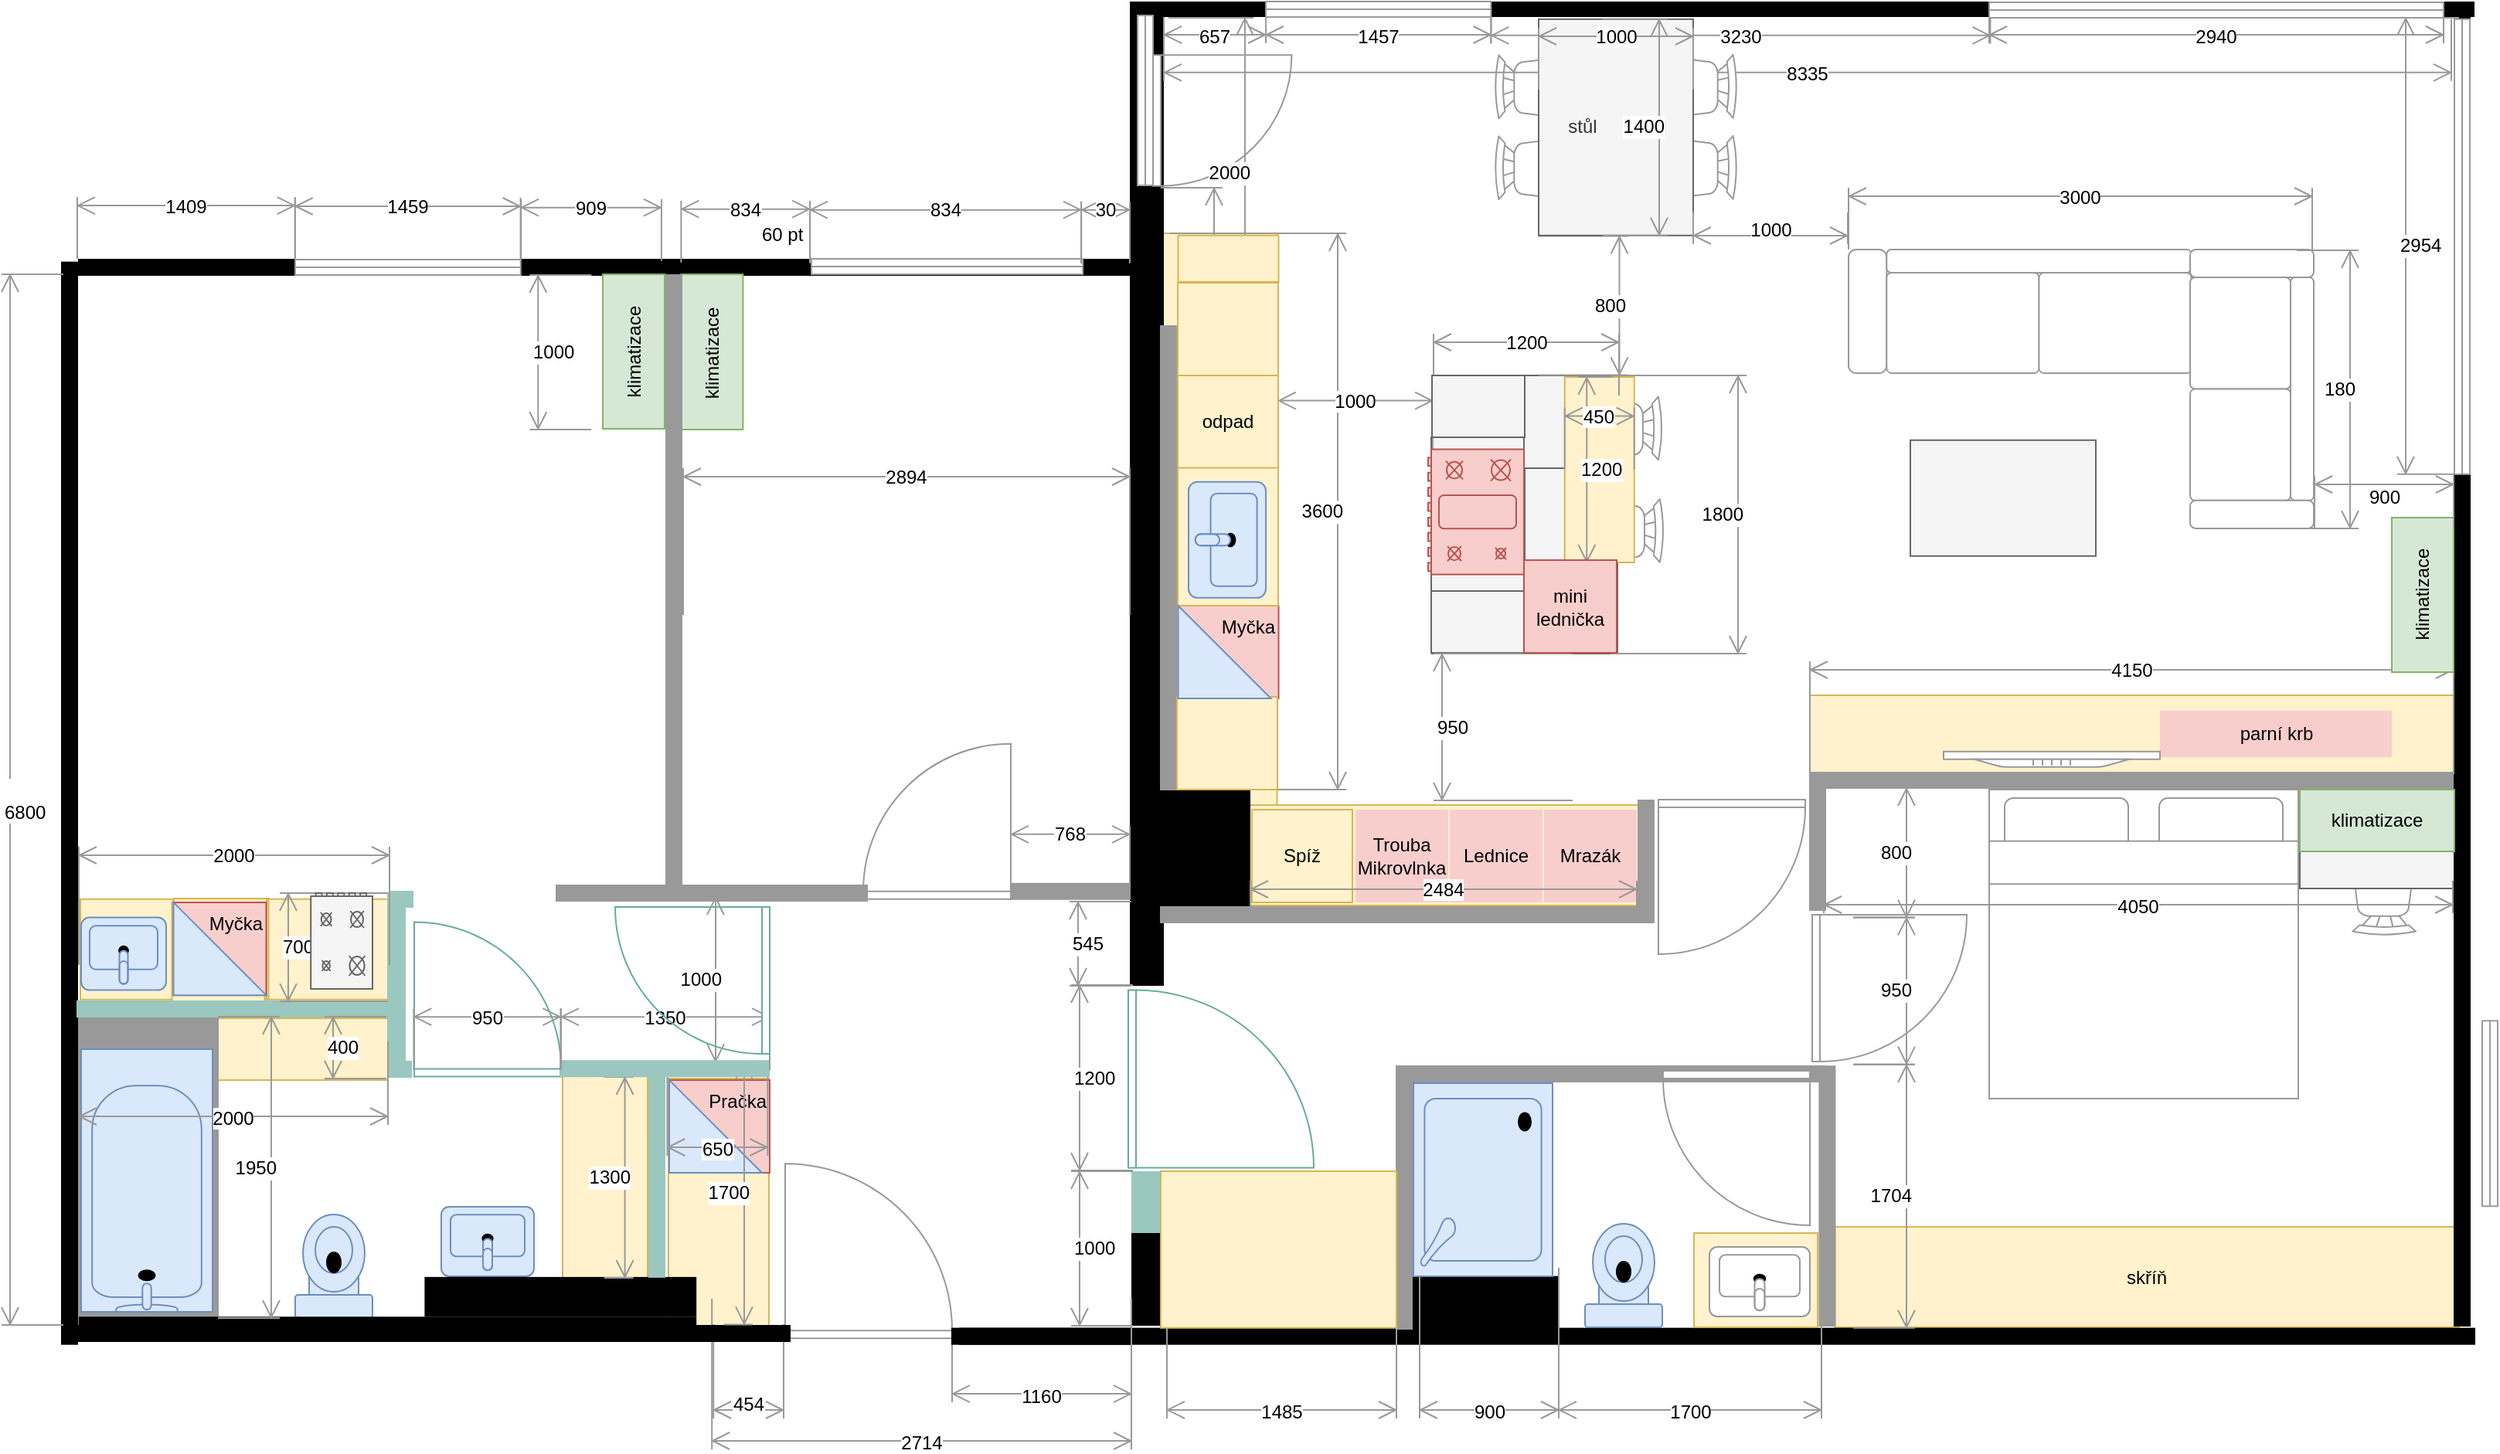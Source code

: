 <mxfile version="20.3.0" type="device" pages="2"><diagram name="final" id="XXkyyG7cjRjCyN1U1evf"><mxGraphModel dx="1408" dy="843" grid="1" gridSize="10" guides="1" tooltips="1" connect="1" arrows="1" fold="1" page="1" pageScale="1" pageWidth="1600" pageHeight="900" math="0" shadow="0"><root><mxCell id="Y1d_Y8mFnG5rgUhIbYN4-0"/><mxCell id="Y1d_Y8mFnG5rgUhIbYN4-1" style="" parent="Y1d_Y8mFnG5rgUhIbYN4-0"/><mxCell id="dlaSFEgbOHSp_Yv1qm88-4" value="" style="rounded=0;whiteSpace=wrap;html=1;strokeColor=#d6b656;fillColor=#fff2cc;" parent="Y1d_Y8mFnG5rgUhIbYN4-1" vertex="1"><mxGeometry x="141.0" y="1323.88" width="200" height="65" as="geometry"/></mxCell><mxCell id="GzdEVBB69W_I0W28CCbH-29" value="" style="rounded=0;whiteSpace=wrap;html=1;strokeColor=#d6b656;fillColor=#fff2cc;" parent="Y1d_Y8mFnG5rgUhIbYN4-1" vertex="1"><mxGeometry x="202.75" y="1323.57" width="60" height="65" as="geometry"/></mxCell><mxCell id="GzdEVBB69W_I0W28CCbH-33" value="" style="edgeStyle=orthogonalEdgeStyle;rounded=0;orthogonalLoop=1;jettySize=auto;html=1;" parent="Y1d_Y8mFnG5rgUhIbYN4-1" source="GzdEVBB69W_I0W28CCbH-30" target="GzdEVBB69W_I0W28CCbH-6" edge="1"><mxGeometry relative="1" as="geometry"/></mxCell><mxCell id="GzdEVBB69W_I0W28CCbH-30" value="" style="rounded=0;whiteSpace=wrap;html=1;strokeColor=#d6b656;fillColor=#fff2cc;" parent="Y1d_Y8mFnG5rgUhIbYN4-1" vertex="1"><mxGeometry x="201.5" y="1323.57" width="60" height="65" as="geometry"/></mxCell><mxCell id="GzdEVBB69W_I0W28CCbH-31" value="" style="rounded=0;whiteSpace=wrap;html=1;strokeColor=#d6b656;fillColor=#fff2cc;" parent="Y1d_Y8mFnG5rgUhIbYN4-1" vertex="1"><mxGeometry x="200.25" y="1326" width="60" height="65" as="geometry"/></mxCell><mxCell id="GzdEVBB69W_I0W28CCbH-25" value="" style="verticalLabelPosition=bottom;html=1;verticalAlign=top;align=center;shape=mxgraph.floorplan.chair;strokeColor=#999999;fillColor=#FFFFFF;direction=west;" parent="Y1d_Y8mFnG5rgUhIbYN4-1" vertex="1"><mxGeometry x="1611" y="1295.5" width="41" height="52" as="geometry"/></mxCell><mxCell id="GzdEVBB69W_I0W28CCbH-24" value="" style="rounded=0;whiteSpace=wrap;html=1;strokeColor=#666666;fillColor=#f5f5f5;fontColor=#333333;direction=south;" parent="Y1d_Y8mFnG5rgUhIbYN4-1" vertex="1"><mxGeometry x="1577" y="1252" width="100" height="65" as="geometry"/></mxCell><mxCell id="GzdEVBB69W_I0W28CCbH-23" value="" style="rounded=0;whiteSpace=wrap;html=1;strokeColor=none;fillColor=#9AC7BF;" parent="Y1d_Y8mFnG5rgUhIbYN4-1" vertex="1"><mxGeometry x="821" y="1500" width="19" height="55" as="geometry"/></mxCell><mxCell id="GzdEVBB69W_I0W28CCbH-20" value="" style="rounded=0;whiteSpace=wrap;html=1;strokeColor=#d6b656;fillColor=#fff2cc;" parent="Y1d_Y8mFnG5rgUhIbYN4-1" vertex="1"><mxGeometry x="230" y="1401.01" width="110" height="40" as="geometry"/></mxCell><mxCell id="Y1d_Y8mFnG5rgUhIbYN4-9" value="" style="rounded=0;whiteSpace=wrap;html=1;strokeColor=#d6b656;fillColor=#fff2cc;" parent="Y1d_Y8mFnG5rgUhIbYN4-1" vertex="1"><mxGeometry x="1260" y="1192" width="416.5" height="50" as="geometry"/></mxCell><mxCell id="kgIcj0SSi13MYvcokUcW-0" value="parní krb" style="rounded=0;whiteSpace=wrap;html=1;strokeColor=none;fillColor=#f8cecc;" parent="Y1d_Y8mFnG5rgUhIbYN4-1" vertex="1"><mxGeometry x="1486.5" y="1202" width="150" height="30" as="geometry"/></mxCell><mxCell id="Y1d_Y8mFnG5rgUhIbYN4-94" value="" style="rounded=0;whiteSpace=wrap;html=1;strokeColor=#666666;fillColor=#f5f5f5;fontColor=#333333;" parent="Y1d_Y8mFnG5rgUhIbYN4-1" vertex="1"><mxGeometry x="1015.5" y="985" width="120" height="180" as="geometry"/></mxCell><mxCell id="7KxGRzgdTxqcZrLjXmd6-15" value="" style="rounded=0;whiteSpace=wrap;html=1;strokeColor=#666666;fillColor=#f5f5f5;fontColor=#333333;" parent="Y1d_Y8mFnG5rgUhIbYN4-1" vertex="1"><mxGeometry x="1075.5" y="1045" width="60" height="60" as="geometry"/></mxCell><mxCell id="7KxGRzgdTxqcZrLjXmd6-16" value="" style="rounded=0;whiteSpace=wrap;html=1;strokeColor=#666666;fillColor=#f5f5f5;fontColor=#333333;" parent="Y1d_Y8mFnG5rgUhIbYN4-1" vertex="1"><mxGeometry x="1075.5" y="1105" width="60" height="60" as="geometry"/></mxCell><mxCell id="7KxGRzgdTxqcZrLjXmd6-9" value="" style="rounded=0;whiteSpace=wrap;html=1;strokeColor=#666666;fillColor=#f5f5f5;fontColor=#333333;" parent="Y1d_Y8mFnG5rgUhIbYN4-1" vertex="1"><mxGeometry x="1015" y="1025" width="60" height="100" as="geometry"/></mxCell><mxCell id="Y1d_Y8mFnG5rgUhIbYN4-13" value="" style="rounded=0;whiteSpace=wrap;html=1;strokeColor=#d6b656;fillColor=#fff2cc;" parent="Y1d_Y8mFnG5rgUhIbYN4-1" vertex="1"><mxGeometry x="840" y="893" width="75.25" height="440" as="geometry"/></mxCell><mxCell id="1fnJVqg-X14begiSK9a3-0" value="" style="rounded=0;whiteSpace=wrap;html=1;strokeColor=#999999;fillColor=#999999;" parent="Y1d_Y8mFnG5rgUhIbYN4-1" vertex="1"><mxGeometry x="140" y="1400" width="90" height="200" as="geometry"/></mxCell><mxCell id="Y1d_Y8mFnG5rgUhIbYN4-2" value="" style="rounded=0;whiteSpace=wrap;html=1;strokeColor=#d6b656;fillColor=#fff2cc;" parent="Y1d_Y8mFnG5rgUhIbYN4-1" vertex="1"><mxGeometry x="890" y="1263" width="259" height="65" as="geometry"/></mxCell><mxCell id="Y1d_Y8mFnG5rgUhIbYN4-3" value="" style="rounded=0;whiteSpace=wrap;html=1;strokeColor=#d6b656;fillColor=#fff2cc;" parent="Y1d_Y8mFnG5rgUhIbYN4-1" vertex="1"><mxGeometry x="521.5" y="1440" width="65" height="165" as="geometry"/></mxCell><mxCell id="Y1d_Y8mFnG5rgUhIbYN4-5" value="" style="rounded=0;whiteSpace=wrap;html=1;strokeColor=#d6b656;fillColor=#fff2cc;" parent="Y1d_Y8mFnG5rgUhIbYN4-1" vertex="1"><mxGeometry x="453" y="1438.51" width="55" height="133.98" as="geometry"/></mxCell><mxCell id="Y1d_Y8mFnG5rgUhIbYN4-6" value="" style="verticalLabelPosition=bottom;html=1;verticalAlign=top;align=center;shape=mxgraph.floorplan.chair;strokeColor=#999999;fillColor=#FFFFFF;direction=south;flipH=1;" parent="Y1d_Y8mFnG5rgUhIbYN4-1" vertex="1"><mxGeometry x="1056" y="830.15" width="52" height="41" as="geometry"/></mxCell><mxCell id="Y1d_Y8mFnG5rgUhIbYN4-7" value="" style="verticalLabelPosition=bottom;html=1;verticalAlign=top;align=center;shape=mxgraph.floorplan.chair;strokeColor=#999999;fillColor=#FFFFFF;direction=south;flipH=1;" parent="Y1d_Y8mFnG5rgUhIbYN4-1" vertex="1"><mxGeometry x="1056" y="777.65" width="52" height="41" as="geometry"/></mxCell><mxCell id="Y1d_Y8mFnG5rgUhIbYN4-8" value="" style="verticalLabelPosition=bottom;html=1;verticalAlign=top;align=center;shape=mxgraph.floorplan.couch;strokeColor=#999999;fillColor=#FFFFFF;direction=east;" parent="Y1d_Y8mFnG5rgUhIbYN4-1" vertex="1"><mxGeometry x="1285" y="903.5" width="246.5" height="80" as="geometry"/></mxCell><mxCell id="Y1d_Y8mFnG5rgUhIbYN4-10" value="" style="verticalLabelPosition=bottom;html=1;verticalAlign=top;align=center;shape=mxgraph.floorplan.chair;strokeColor=#999999;fillColor=#FFFFFF;direction=south;" parent="Y1d_Y8mFnG5rgUhIbYN4-1" vertex="1"><mxGeometry x="1113.63" y="1065" width="52" height="41" as="geometry"/></mxCell><mxCell id="Y1d_Y8mFnG5rgUhIbYN4-11" value="" style="verticalLabelPosition=bottom;html=1;verticalAlign=top;align=center;shape=mxgraph.floorplan.chair;strokeColor=#999999;fillColor=#FFFFFF;direction=south;" parent="Y1d_Y8mFnG5rgUhIbYN4-1" vertex="1"><mxGeometry x="1112.63" y="998.77" width="52" height="41" as="geometry"/></mxCell><mxCell id="Y1d_Y8mFnG5rgUhIbYN4-12" value="skříň" style="rounded=0;whiteSpace=wrap;html=1;strokeColor=#d6b656;fillColor=#fff2cc;" parent="Y1d_Y8mFnG5rgUhIbYN4-1" vertex="1"><mxGeometry x="1276.2" y="1536" width="403.8" height="65" as="geometry"/></mxCell><mxCell id="Y1d_Y8mFnG5rgUhIbYN4-14" value="" style="verticalLabelPosition=bottom;html=1;verticalAlign=top;align=center;shape=mxgraph.floorplan.wall;fillColor=strokeColor;strokeColor=#999999;" parent="Y1d_Y8mFnG5rgUhIbYN4-1" vertex="1"><mxGeometry x="1260" y="1242" width="420" height="10" as="geometry"/></mxCell><mxCell id="Y1d_Y8mFnG5rgUhIbYN4-15" value="" style="verticalLabelPosition=bottom;html=1;verticalAlign=top;align=center;shape=mxgraph.floorplan.wall;fillColor=#000000;" parent="Y1d_Y8mFnG5rgUhIbYN4-1" vertex="1"><mxGeometry x="140" y="910" width="380" height="10" as="geometry"/></mxCell><mxCell id="Y1d_Y8mFnG5rgUhIbYN4-16" value="" style="verticalLabelPosition=bottom;html=1;verticalAlign=top;align=center;shape=mxgraph.floorplan.wall;fillColor=#000000;direction=south;" parent="Y1d_Y8mFnG5rgUhIbYN4-1" vertex="1"><mxGeometry x="129" y="911.82" width="10" height="700" as="geometry"/></mxCell><mxCell id="Y1d_Y8mFnG5rgUhIbYN4-17" value="" style="verticalLabelPosition=bottom;html=1;verticalAlign=top;align=center;shape=mxgraph.floorplan.wall;fillColor=#000000;" parent="Y1d_Y8mFnG5rgUhIbYN4-1" vertex="1"><mxGeometry x="520" y="910" width="310" height="10" as="geometry"/></mxCell><mxCell id="Y1d_Y8mFnG5rgUhIbYN4-18" value="" style="verticalLabelPosition=bottom;html=1;verticalAlign=top;align=center;shape=mxgraph.floorplan.wall;fillColor=#000000;strokeColor=none;" parent="Y1d_Y8mFnG5rgUhIbYN4-1" vertex="1"><mxGeometry x="820" y="743" width="870" height="10" as="geometry"/></mxCell><mxCell id="Y1d_Y8mFnG5rgUhIbYN4-19" value="" style="verticalLabelPosition=bottom;html=1;verticalAlign=top;align=center;shape=mxgraph.floorplan.wall;fillColor=#000000;direction=south;" parent="Y1d_Y8mFnG5rgUhIbYN4-1" vertex="1"><mxGeometry x="1677" y="750" width="10" height="850" as="geometry"/></mxCell><mxCell id="Y1d_Y8mFnG5rgUhIbYN4-20" value="" style="verticalLabelPosition=bottom;html=1;verticalAlign=top;align=center;shape=mxgraph.floorplan.wall;fillColor=#000000;" parent="Y1d_Y8mFnG5rgUhIbYN4-1" vertex="1"><mxGeometry x="140" y="1600" width="460" height="10" as="geometry"/></mxCell><mxCell id="Y1d_Y8mFnG5rgUhIbYN4-21" value="" style="verticalLabelPosition=bottom;html=1;verticalAlign=top;align=center;shape=mxgraph.floorplan.wall;fillColor=#000000;" parent="Y1d_Y8mFnG5rgUhIbYN4-1" vertex="1"><mxGeometry x="710" y="1601.82" width="980" height="10" as="geometry"/></mxCell><mxCell id="Y1d_Y8mFnG5rgUhIbYN4-22" value="" style="rounded=0;whiteSpace=wrap;html=1;strokeColor=none;fillColor=#000000;" parent="Y1d_Y8mFnG5rgUhIbYN4-1" vertex="1"><mxGeometry x="820" y="750" width="22" height="580" as="geometry"/></mxCell><mxCell id="Y1d_Y8mFnG5rgUhIbYN4-23" value="" style="rounded=0;whiteSpace=wrap;html=1;strokeColor=none;fillColor=#000000;" parent="Y1d_Y8mFnG5rgUhIbYN4-1" vertex="1"><mxGeometry x="821" y="1540" width="22.5" height="60" as="geometry"/></mxCell><mxCell id="Y1d_Y8mFnG5rgUhIbYN4-24" value="" style="rounded=0;whiteSpace=wrap;html=1;strokeColor=none;fillColor=#000000;" parent="Y1d_Y8mFnG5rgUhIbYN4-1" vertex="1"><mxGeometry x="820" y="1319" width="22" height="61" as="geometry"/></mxCell><mxCell id="Y1d_Y8mFnG5rgUhIbYN4-25" value="" style="verticalLabelPosition=bottom;html=1;verticalAlign=top;align=center;shape=mxgraph.floorplan.window;strokeColor=#999999;fillColor=#FFFFFF;" parent="Y1d_Y8mFnG5rgUhIbYN4-1" vertex="1"><mxGeometry x="280" y="910" width="145.9" height="10" as="geometry"/></mxCell><mxCell id="Y1d_Y8mFnG5rgUhIbYN4-26" value="" style="verticalLabelPosition=bottom;html=1;verticalAlign=top;align=center;shape=mxgraph.floorplan.window;strokeColor=#999999;fillColor=#FFFFFF;" parent="Y1d_Y8mFnG5rgUhIbYN4-1" vertex="1"><mxGeometry x="614" y="909.53" width="175.6" height="10" as="geometry"/></mxCell><mxCell id="Y1d_Y8mFnG5rgUhIbYN4-27" value="" style="verticalLabelPosition=bottom;html=1;verticalAlign=top;align=center;shape=mxgraph.floorplan.window;strokeColor=#999999;fillColor=#FFFFFF;flipV=1;" parent="Y1d_Y8mFnG5rgUhIbYN4-1" vertex="1"><mxGeometry x="908" y="743" width="145.7" height="10" as="geometry"/></mxCell><mxCell id="Y1d_Y8mFnG5rgUhIbYN4-28" value="" style="verticalLabelPosition=bottom;html=1;verticalAlign=top;align=center;shape=mxgraph.floorplan.window;strokeColor=#999999;fillColor=#FFFFFF;" parent="Y1d_Y8mFnG5rgUhIbYN4-1" vertex="1"><mxGeometry x="1376" y="743.5" width="294" height="10" as="geometry"/></mxCell><mxCell id="Y1d_Y8mFnG5rgUhIbYN4-29" value="" style="verticalLabelPosition=bottom;html=1;verticalAlign=top;align=center;shape=mxgraph.floorplan.window;strokeColor=#999999;fillColor=#FFFFFF;direction=south;" parent="Y1d_Y8mFnG5rgUhIbYN4-1" vertex="1"><mxGeometry x="1695" y="1402.64" width="10" height="120" as="geometry"/></mxCell><mxCell id="Y1d_Y8mFnG5rgUhIbYN4-30" value="" style="verticalLabelPosition=bottom;html=1;verticalAlign=top;align=center;shape=mxgraph.floorplan.window;strokeColor=#999999;fillColor=#FFFFFF;direction=south;" parent="Y1d_Y8mFnG5rgUhIbYN4-1" vertex="1"><mxGeometry x="820" y="752" width="20" height="110" as="geometry"/></mxCell><mxCell id="Y1d_Y8mFnG5rgUhIbYN4-31" value="" style="verticalLabelPosition=bottom;html=1;verticalAlign=top;align=center;shape=mxgraph.floorplan.doorRight;aspect=fixed;strokeColor=#999999;fillColor=#FFFFFF;direction=north;" parent="Y1d_Y8mFnG5rgUhIbYN4-1" vertex="1"><mxGeometry x="835" y="777.64" width="90" height="84.71" as="geometry"/></mxCell><mxCell id="Y1d_Y8mFnG5rgUhIbYN4-32" value="1000" style="shape=dimension;direction=south;whiteSpace=wrap;html=1;align=left;points=[];verticalAlign=middle;labelBackgroundColor=#ffffff;strokeColor=#999999;" parent="Y1d_Y8mFnG5rgUhIbYN4-1" vertex="1"><mxGeometry x="782" y="1500" width="40" height="100" as="geometry"/></mxCell><mxCell id="Y1d_Y8mFnG5rgUhIbYN4-33" value="1200" style="shape=dimension;direction=south;whiteSpace=wrap;html=1;align=left;points=[];verticalAlign=middle;labelBackgroundColor=#ffffff;strokeColor=#999999;" parent="Y1d_Y8mFnG5rgUhIbYN4-1" vertex="1"><mxGeometry x="782" y="1379.5" width="40" height="120" as="geometry"/></mxCell><mxCell id="Y1d_Y8mFnG5rgUhIbYN4-36" value="2714" style="shape=dimension;whiteSpace=wrap;html=1;align=center;points=[];verticalAlign=bottom;spacingBottom=-5;labelBackgroundColor=#ffffff;strokeColor=#999999;" parent="Y1d_Y8mFnG5rgUhIbYN4-1" vertex="1"><mxGeometry x="549.6" y="1582.51" width="271.4" height="97.49" as="geometry"/></mxCell><mxCell id="Y1d_Y8mFnG5rgUhIbYN4-37" value="454" style="shape=dimension;direction=west;whiteSpace=wrap;html=1;align=center;points=[];verticalAlign=bottom;spacingTop=-8;labelBackgroundColor=#ffffff;strokeColor=#999999;flipH=1;flipV=1;" parent="Y1d_Y8mFnG5rgUhIbYN4-1" vertex="1"><mxGeometry x="550.6" y="1599.01" width="45.4" height="60.99" as="geometry"/></mxCell><mxCell id="Y1d_Y8mFnG5rgUhIbYN4-44" value="545" style="shape=dimension;direction=south;whiteSpace=wrap;html=1;align=left;points=[];verticalAlign=middle;labelBackgroundColor=#ffffff;strokeColor=#999999;" parent="Y1d_Y8mFnG5rgUhIbYN4-1" vertex="1"><mxGeometry x="781" y="1325.5" width="40" height="54.5" as="geometry"/></mxCell><mxCell id="Y1d_Y8mFnG5rgUhIbYN4-49" value="2894" style="shape=dimension;direction=west;whiteSpace=wrap;html=1;align=center;points=[];verticalAlign=top;spacingTop=-8;labelBackgroundColor=#ffffff;strokeColor=#999999;fillColor=#999999;" parent="Y1d_Y8mFnG5rgUhIbYN4-1" vertex="1"><mxGeometry x="531" y="1045" width="289" height="95" as="geometry"/></mxCell><mxCell id="Y1d_Y8mFnG5rgUhIbYN4-50" value="1409" style="shape=dimension;direction=west;whiteSpace=wrap;html=1;align=center;points=[];verticalAlign=top;spacingTop=-8;labelBackgroundColor=#ffffff;strokeColor=#999999;fillColor=#999999;" parent="Y1d_Y8mFnG5rgUhIbYN4-1" vertex="1"><mxGeometry x="139" y="869.53" width="140.9" height="40" as="geometry"/></mxCell><mxCell id="Y1d_Y8mFnG5rgUhIbYN4-51" value="1459" style="shape=dimension;direction=west;whiteSpace=wrap;html=1;align=center;points=[];verticalAlign=top;spacingTop=-8;labelBackgroundColor=#ffffff;strokeColor=#999999;fillColor=#999999;" parent="Y1d_Y8mFnG5rgUhIbYN4-1" vertex="1"><mxGeometry x="279.9" y="870" width="145.9" height="40" as="geometry"/></mxCell><mxCell id="Y1d_Y8mFnG5rgUhIbYN4-52" value="909" style="shape=dimension;direction=west;whiteSpace=wrap;html=1;align=center;points=[];verticalAlign=top;spacingTop=-8;labelBackgroundColor=#ffffff;strokeColor=#999999;fillColor=#999999;" parent="Y1d_Y8mFnG5rgUhIbYN4-1" vertex="1"><mxGeometry x="426.05" y="870.82" width="90.9" height="40" as="geometry"/></mxCell><mxCell id="Y1d_Y8mFnG5rgUhIbYN4-53" value="1160" style="shape=dimension;whiteSpace=wrap;html=1;align=center;points=[];verticalAlign=bottom;spacingBottom=-5;labelBackgroundColor=#ffffff;strokeColor=#999999;fillColor=#999999;" parent="Y1d_Y8mFnG5rgUhIbYN4-1" vertex="1"><mxGeometry x="705" y="1609.51" width="116" height="40" as="geometry"/></mxCell><mxCell id="Y1d_Y8mFnG5rgUhIbYN4-54" value="" style="verticalLabelPosition=bottom;html=1;verticalAlign=top;align=center;shape=mxgraph.floorplan.doorRight;aspect=fixed;direction=west;strokeColor=#999999;" parent="Y1d_Y8mFnG5rgUhIbYN4-1" vertex="1"><mxGeometry x="597" y="1493.37" width="108" height="114.76" as="geometry"/></mxCell><mxCell id="Y1d_Y8mFnG5rgUhIbYN4-55" value="" style="verticalLabelPosition=bottom;html=1;verticalAlign=top;align=center;shape=mxgraph.floorplan.wall;fillColor=#000000;" parent="Y1d_Y8mFnG5rgUhIbYN4-1" vertex="1"><mxGeometry x="705" y="1601.82" width="115" height="10" as="geometry"/></mxCell><mxCell id="Y1d_Y8mFnG5rgUhIbYN4-56" value="834" style="shape=dimension;direction=west;whiteSpace=wrap;html=1;align=center;points=[];verticalAlign=top;spacingTop=-8;labelBackgroundColor=#ffffff;strokeColor=#999999;fillColor=#999999;" parent="Y1d_Y8mFnG5rgUhIbYN4-1" vertex="1"><mxGeometry x="529.7" y="871.82" width="83.4" height="40" as="geometry"/></mxCell><mxCell id="Y1d_Y8mFnG5rgUhIbYN4-57" value="834" style="shape=dimension;direction=west;whiteSpace=wrap;html=1;align=center;points=[];verticalAlign=top;spacingTop=-8;labelBackgroundColor=#ffffff;strokeColor=#999999;fillColor=#999999;" parent="Y1d_Y8mFnG5rgUhIbYN4-1" vertex="1"><mxGeometry x="613" y="872.35" width="175.5" height="40" as="geometry"/></mxCell><mxCell id="Y1d_Y8mFnG5rgUhIbYN4-58" value="30" style="shape=dimension;direction=west;whiteSpace=wrap;html=1;align=center;points=[];verticalAlign=top;spacingTop=-8;labelBackgroundColor=#ffffff;strokeColor=#999999;fillColor=#999999;" parent="Y1d_Y8mFnG5rgUhIbYN4-1" vertex="1"><mxGeometry x="788.6" y="872.35" width="31.4" height="40" as="geometry"/></mxCell><mxCell id="Y1d_Y8mFnG5rgUhIbYN4-59" value="1485" style="shape=dimension;whiteSpace=wrap;html=1;align=center;points=[];verticalAlign=bottom;spacingBottom=-5;labelBackgroundColor=#ffffff;strokeColor=#999999;" parent="Y1d_Y8mFnG5rgUhIbYN4-1" vertex="1"><mxGeometry x="844" y="1562.51" width="148.5" height="97.49" as="geometry"/></mxCell><mxCell id="Y1d_Y8mFnG5rgUhIbYN4-60" value="4150" style="shape=dimension;direction=west;whiteSpace=wrap;html=1;align=center;points=[];verticalAlign=top;spacingTop=-8;labelBackgroundColor=#ffffff;strokeColor=#999999;fillColor=#999999;" parent="Y1d_Y8mFnG5rgUhIbYN4-1" vertex="1"><mxGeometry x="1260" y="1170" width="416.5" height="73" as="geometry"/></mxCell><mxCell id="Y1d_Y8mFnG5rgUhIbYN4-62" value="" style="rounded=0;whiteSpace=wrap;html=1;strokeColor=#999999;fillColor=#999999;" parent="Y1d_Y8mFnG5rgUhIbYN4-1" vertex="1"><mxGeometry x="1260" y="1243" width="10" height="88" as="geometry"/></mxCell><mxCell id="Y1d_Y8mFnG5rgUhIbYN4-63" value="800" style="shape=dimension;direction=north;whiteSpace=wrap;html=1;align=right;points=[];verticalAlign=middle;labelBackgroundColor=#ffffff;strokeColor=#999999;fillColor=#999999;" parent="Y1d_Y8mFnG5rgUhIbYN4-1" vertex="1"><mxGeometry x="1288" y="1252" width="40" height="83.8" as="geometry"/></mxCell><mxCell id="Y1d_Y8mFnG5rgUhIbYN4-64" value="1704" style="shape=dimension;direction=north;whiteSpace=wrap;html=1;align=right;points=[];verticalAlign=middle;labelBackgroundColor=#ffffff;strokeColor=#999999;fillColor=#999999;" parent="Y1d_Y8mFnG5rgUhIbYN4-1" vertex="1"><mxGeometry x="1288" y="1431" width="40" height="170.4" as="geometry"/></mxCell><mxCell id="Y1d_Y8mFnG5rgUhIbYN4-65" value="950" style="shape=dimension;direction=north;whiteSpace=wrap;html=1;align=right;points=[];verticalAlign=middle;labelBackgroundColor=#ffffff;strokeColor=#999999;fillColor=#999999;" parent="Y1d_Y8mFnG5rgUhIbYN4-1" vertex="1"><mxGeometry x="1288" y="1335.8" width="40" height="95" as="geometry"/></mxCell><mxCell id="Y1d_Y8mFnG5rgUhIbYN4-66" value="" style="rounded=0;whiteSpace=wrap;html=1;strokeColor=none;fillColor=#000000;" parent="Y1d_Y8mFnG5rgUhIbYN4-1" vertex="1"><mxGeometry x="1000" y="1567.81" width="97.5" height="34" as="geometry"/></mxCell><mxCell id="Y1d_Y8mFnG5rgUhIbYN4-67" value="900" style="shape=dimension;whiteSpace=wrap;html=1;align=center;points=[];verticalAlign=bottom;spacingBottom=-5;labelBackgroundColor=#ffffff;strokeColor=#999999;" parent="Y1d_Y8mFnG5rgUhIbYN4-1" vertex="1"><mxGeometry x="1007.5" y="1562.51" width="90" height="97.49" as="geometry"/></mxCell><mxCell id="Y1d_Y8mFnG5rgUhIbYN4-68" value="1700" style="shape=dimension;whiteSpace=wrap;html=1;align=center;points=[];verticalAlign=bottom;spacingBottom=-5;labelBackgroundColor=#ffffff;strokeColor=#999999;" parent="Y1d_Y8mFnG5rgUhIbYN4-1" vertex="1"><mxGeometry x="1097.5" y="1562.51" width="170" height="97.49" as="geometry"/></mxCell><mxCell id="Y1d_Y8mFnG5rgUhIbYN4-69" value="" style="rounded=0;whiteSpace=wrap;html=1;strokeColor=none;fillColor=#000000;" parent="Y1d_Y8mFnG5rgUhIbYN4-1" vertex="1"><mxGeometry x="840" y="1253" width="58" height="77" as="geometry"/></mxCell><mxCell id="Y1d_Y8mFnG5rgUhIbYN4-70" value="" style="verticalLabelPosition=bottom;html=1;verticalAlign=top;align=center;shape=mxgraph.floorplan.wall;fillColor=strokeColor;direction=south;strokeColor=#999999;" parent="Y1d_Y8mFnG5rgUhIbYN4-1" vertex="1"><mxGeometry x="840" y="953" width="10" height="300" as="geometry"/></mxCell><mxCell id="Y1d_Y8mFnG5rgUhIbYN4-71" value="3600" style="shape=dimension;direction=north;whiteSpace=wrap;html=1;align=right;points=[];verticalAlign=middle;labelBackgroundColor=#ffffff;strokeColor=#999999;fillColor=#999999;" parent="Y1d_Y8mFnG5rgUhIbYN4-1" vertex="1"><mxGeometry x="845.7" y="893" width="114.3" height="360" as="geometry"/></mxCell><mxCell id="Y1d_Y8mFnG5rgUhIbYN4-72" value="2000" style="shape=dimension;direction=north;whiteSpace=wrap;html=1;align=right;points=[];verticalAlign=middle;labelBackgroundColor=#ffffff;strokeColor=#999999;fillColor=#999999;" parent="Y1d_Y8mFnG5rgUhIbYN4-1" vertex="1"><mxGeometry x="845" y="753.5" width="55" height="200" as="geometry"/></mxCell><mxCell id="Y1d_Y8mFnG5rgUhIbYN4-73" value="900" style="shape=dimension;direction=north;whiteSpace=wrap;html=1;align=right;points=[];verticalAlign=middle;labelBackgroundColor=#ffffff;strokeColor=#999999;fillColor=#999999;" parent="Y1d_Y8mFnG5rgUhIbYN4-1" vertex="1"><mxGeometry x="840" y="863.5" width="40" height="90" as="geometry"/></mxCell><mxCell id="Y1d_Y8mFnG5rgUhIbYN4-75" value="2954" style="shape=dimension;direction=south;whiteSpace=wrap;html=1;align=left;points=[];verticalAlign=middle;labelBackgroundColor=#ffffff;strokeColor=#999999;fillColor=#999999;" parent="Y1d_Y8mFnG5rgUhIbYN4-1" vertex="1"><mxGeometry x="1640" y="753.5" width="40" height="295.4" as="geometry"/></mxCell><mxCell id="Y1d_Y8mFnG5rgUhIbYN4-76" value="" style="verticalLabelPosition=bottom;html=1;verticalAlign=top;align=center;shape=mxgraph.floorplan.window;strokeColor=#999999;fillColor=#FFFFFF;direction=south;" parent="Y1d_Y8mFnG5rgUhIbYN4-1" vertex="1"><mxGeometry x="1677" y="754.4" width="10" height="294.5" as="geometry"/></mxCell><mxCell id="Y1d_Y8mFnG5rgUhIbYN4-77" value="8335" style="shape=dimension;whiteSpace=wrap;html=1;align=center;points=[];verticalAlign=bottom;spacingBottom=-5;labelBackgroundColor=#ffffff;strokeColor=#999999;fillColor=#999999;" parent="Y1d_Y8mFnG5rgUhIbYN4-1" vertex="1"><mxGeometry x="842" y="754.4" width="833" height="40" as="geometry"/></mxCell><mxCell id="Y1d_Y8mFnG5rgUhIbYN4-78" value="2940" style="shape=dimension;whiteSpace=wrap;html=1;align=center;points=[];verticalAlign=bottom;spacingBottom=-5;labelBackgroundColor=#ffffff;strokeColor=#999999;fillColor=#999999;" parent="Y1d_Y8mFnG5rgUhIbYN4-1" vertex="1"><mxGeometry x="1376" y="750" width="294" height="20" as="geometry"/></mxCell><mxCell id="Y1d_Y8mFnG5rgUhIbYN4-79" value="657" style="shape=dimension;whiteSpace=wrap;html=1;align=center;points=[];verticalAlign=bottom;spacingBottom=-5;labelBackgroundColor=#ffffff;strokeColor=#999999;fillColor=#999999;" parent="Y1d_Y8mFnG5rgUhIbYN4-1" vertex="1"><mxGeometry x="842" y="753" width="66" height="17" as="geometry"/></mxCell><mxCell id="Y1d_Y8mFnG5rgUhIbYN4-80" value="1457" style="shape=dimension;whiteSpace=wrap;html=1;align=center;points=[];verticalAlign=bottom;spacingBottom=-5;labelBackgroundColor=#ffffff;strokeColor=#999999;fillColor=#999999;" parent="Y1d_Y8mFnG5rgUhIbYN4-1" vertex="1"><mxGeometry x="908" y="753" width="145.7" height="17" as="geometry"/></mxCell><mxCell id="Y1d_Y8mFnG5rgUhIbYN4-81" value="3230" style="shape=dimension;whiteSpace=wrap;html=1;align=center;points=[];verticalAlign=bottom;spacingBottom=-5;labelBackgroundColor=#ffffff;strokeColor=#999999;fillColor=#999999;" parent="Y1d_Y8mFnG5rgUhIbYN4-1" vertex="1"><mxGeometry x="1053.7" y="753.4" width="323" height="17" as="geometry"/></mxCell><mxCell id="Y1d_Y8mFnG5rgUhIbYN4-82" value="768" style="shape=dimension;direction=west;whiteSpace=wrap;html=1;align=center;points=[];verticalAlign=top;spacingTop=-8;labelBackgroundColor=#ffffff;strokeColor=#999999;fillColor=#999999;" parent="Y1d_Y8mFnG5rgUhIbYN4-1" vertex="1"><mxGeometry x="743" y="1276.4" width="77" height="40" as="geometry"/></mxCell><mxCell id="Y1d_Y8mFnG5rgUhIbYN4-83" value="" style="verticalLabelPosition=bottom;html=1;verticalAlign=top;align=center;shape=mxgraph.floorplan.wall;fillColor=strokeColor;strokeColor=#999999;" parent="Y1d_Y8mFnG5rgUhIbYN4-1" vertex="1"><mxGeometry x="743" y="1313.88" width="77" height="10" as="geometry"/></mxCell><mxCell id="Y1d_Y8mFnG5rgUhIbYN4-84" value="" style="verticalLabelPosition=bottom;html=1;verticalAlign=top;align=center;shape=mxgraph.floorplan.doorRight;strokeColor=#999999;fillColor=none;flipH=0;flipV=1;direction=east;" parent="Y1d_Y8mFnG5rgUhIbYN4-1" vertex="1"><mxGeometry x="647.5" y="1228.38" width="95.5" height="95.5" as="geometry"/></mxCell><mxCell id="Y1d_Y8mFnG5rgUhIbYN4-87" value="&lt;br&gt;6800" style="shape=dimension;direction=south;whiteSpace=wrap;html=1;align=left;points=[];verticalAlign=middle;labelBackgroundColor=#ffffff;strokeColor=#999999;fillColor=#999999;" parent="Y1d_Y8mFnG5rgUhIbYN4-1" vertex="1"><mxGeometry x="90" y="919.53" width="40" height="680" as="geometry"/></mxCell><mxCell id="Y1d_Y8mFnG5rgUhIbYN4-90" value="" style="verticalLabelPosition=bottom;html=1;verticalAlign=top;align=center;shape=mxgraph.floorplan.wallCorner;fillColor=strokeColor;strokeColor=#999999;" parent="Y1d_Y8mFnG5rgUhIbYN4-1" vertex="1"><mxGeometry x="992.5" y="1432" width="277.5" height="170" as="geometry"/></mxCell><mxCell id="Y1d_Y8mFnG5rgUhIbYN4-91" value="" style="verticalLabelPosition=bottom;html=1;verticalAlign=top;align=center;shape=mxgraph.floorplan.wall;fillColor=strokeColor;direction=south;strokeColor=#999999;" parent="Y1d_Y8mFnG5rgUhIbYN4-1" vertex="1"><mxGeometry x="1266.2" y="1432.13" width="10" height="167.87" as="geometry"/></mxCell><mxCell id="Y1d_Y8mFnG5rgUhIbYN4-92" value="Trouba&lt;br&gt;Mikrovlnka" style="rounded=0;whiteSpace=wrap;html=1;strokeColor=none;fillColor=#f8cecc;" parent="Y1d_Y8mFnG5rgUhIbYN4-1" vertex="1"><mxGeometry x="966" y="1266" width="60" height="60" as="geometry"/></mxCell><mxCell id="Y1d_Y8mFnG5rgUhIbYN4-93" value="Mrazák" style="rounded=0;whiteSpace=wrap;html=1;strokeColor=none;fillColor=#f8cecc;" parent="Y1d_Y8mFnG5rgUhIbYN4-1" vertex="1"><mxGeometry x="1088" y="1266" width="60" height="60" as="geometry"/></mxCell><mxCell id="Y1d_Y8mFnG5rgUhIbYN4-95" value="1000" style="shape=dimension;direction=west;whiteSpace=wrap;html=1;align=center;points=[];verticalAlign=top;spacingTop=-8;labelBackgroundColor=#ffffff;strokeColor=#999999;fillColor=#999999;" parent="Y1d_Y8mFnG5rgUhIbYN4-1" vertex="1"><mxGeometry x="916" y="995.77" width="100" height="40" as="geometry"/></mxCell><mxCell id="Y1d_Y8mFnG5rgUhIbYN4-96" value="800" style="shape=dimension;direction=north;whiteSpace=wrap;html=1;align=right;points=[];verticalAlign=middle;labelBackgroundColor=#ffffff;strokeColor=#999999;fillColor=#999999;" parent="Y1d_Y8mFnG5rgUhIbYN4-1" vertex="1"><mxGeometry x="1084.5" y="894.77" width="57.75" height="90" as="geometry"/></mxCell><mxCell id="Y1d_Y8mFnG5rgUhIbYN4-98" value="" style="verticalLabelPosition=bottom;html=1;verticalAlign=top;align=center;shape=mxgraph.floorplan.doorLeft;strokeColor=#999999;fillColor=#FFFFFF;" parent="Y1d_Y8mFnG5rgUhIbYN4-1" vertex="1"><mxGeometry x="1162" y="1259.5" width="95" height="95" as="geometry"/></mxCell><mxCell id="Y1d_Y8mFnG5rgUhIbYN4-99" value="Myčka" style="rounded=0;whiteSpace=wrap;html=1;strokeColor=#b85450;fillColor=#f8cecc;verticalAlign=top;align=right;" parent="Y1d_Y8mFnG5rgUhIbYN4-1" vertex="1"><mxGeometry x="851.25" y="1134" width="65" height="60" as="geometry"/></mxCell><mxCell id="Y1d_Y8mFnG5rgUhIbYN4-100" value="" style="rounded=0;whiteSpace=wrap;html=1;strokeColor=#d6b656;fillColor=#fff2cc;" parent="Y1d_Y8mFnG5rgUhIbYN4-1" vertex="1"><mxGeometry x="851" y="1044" width="65" height="90" as="geometry"/></mxCell><mxCell id="Y1d_Y8mFnG5rgUhIbYN4-101" value="" style="verticalLabelPosition=bottom;html=1;verticalAlign=top;align=center;shape=mxgraph.floorplan.sink_2;strokeColor=#6c8ebf;fillColor=#dae8fc;direction=north;" parent="Y1d_Y8mFnG5rgUhIbYN4-1" vertex="1"><mxGeometry x="858" y="1053.9" width="50" height="75" as="geometry"/></mxCell><mxCell id="Y1d_Y8mFnG5rgUhIbYN4-102" value="" style="rounded=0;whiteSpace=wrap;html=1;strokeColor=#d6b656;fillColor=#fff2cc;" parent="Y1d_Y8mFnG5rgUhIbYN4-1" vertex="1"><mxGeometry x="1101.38" y="986" width="45" height="120" as="geometry"/></mxCell><mxCell id="Y1d_Y8mFnG5rgUhIbYN4-103" value="" style="verticalLabelPosition=bottom;html=1;verticalAlign=top;align=center;shape=mxgraph.floorplan.doorLeft;strokeColor=#999999;fillColor=#FFFFFF;direction=north;flipV=1;" parent="Y1d_Y8mFnG5rgUhIbYN4-1" vertex="1"><mxGeometry x="1261.5" y="1334" width="85" height="95" as="geometry"/></mxCell><mxCell id="Y1d_Y8mFnG5rgUhIbYN4-104" value="" style="verticalLabelPosition=bottom;html=1;verticalAlign=top;align=center;shape=mxgraph.floorplan.bed_double;strokeColor=#999999;fillColor=#FFFFFF;direction=east;" parent="Y1d_Y8mFnG5rgUhIbYN4-1" vertex="1"><mxGeometry x="1376" y="1253" width="200" height="200" as="geometry"/></mxCell><mxCell id="Y1d_Y8mFnG5rgUhIbYN4-105" value="" style="verticalLabelPosition=bottom;html=1;verticalAlign=top;align=center;shape=mxgraph.floorplan.shower;strokeColor=#6c8ebf;fillColor=#dae8fc;direction=west;" parent="Y1d_Y8mFnG5rgUhIbYN4-1" vertex="1"><mxGeometry x="1003.5" y="1443" width="90" height="125" as="geometry"/></mxCell><mxCell id="Y1d_Y8mFnG5rgUhIbYN4-106" value="" style="verticalLabelPosition=bottom;html=1;verticalAlign=top;align=center;shape=mxgraph.floorplan.toilet;strokeColor=#6c8ebf;fillColor=#dae8fc;direction=west;" parent="Y1d_Y8mFnG5rgUhIbYN4-1" vertex="1"><mxGeometry x="1114.5" y="1534" width="50" height="67" as="geometry"/></mxCell><mxCell id="Y1d_Y8mFnG5rgUhIbYN4-107" value="" style="verticalLabelPosition=bottom;html=1;verticalAlign=top;align=center;shape=mxgraph.floorplan.doorLeft;strokeColor=#999999;fillColor=#FFFFFF;direction=east;flipV=0;flipH=1;" parent="Y1d_Y8mFnG5rgUhIbYN4-1" vertex="1"><mxGeometry x="1165" y="1435" width="95" height="85" as="geometry"/></mxCell><mxCell id="Y1d_Y8mFnG5rgUhIbYN4-108" value="" style="verticalLabelPosition=bottom;html=1;verticalAlign=top;align=center;shape=mxgraph.floorplan.range_2;strokeColor=#b85450;fillColor=#f8cecc;direction=south;" parent="Y1d_Y8mFnG5rgUhIbYN4-1" vertex="1"><mxGeometry x="1013" y="1032.77" width="62" height="81" as="geometry"/></mxCell><mxCell id="Y1d_Y8mFnG5rgUhIbYN4-109" value="" style="rounded=0;whiteSpace=wrap;html=1;strokeColor=#d6b656;fillColor=#fff2cc;" parent="Y1d_Y8mFnG5rgUhIbYN4-1" vertex="1"><mxGeometry x="1185" y="1540" width="80" height="61" as="geometry"/></mxCell><mxCell id="Y1d_Y8mFnG5rgUhIbYN4-110" value="" style="verticalLabelPosition=bottom;html=1;verticalAlign=top;align=center;shape=mxgraph.floorplan.sink_2;strokeColor=#999999;fillColor=#FFFFFF;direction=west;" parent="Y1d_Y8mFnG5rgUhIbYN4-1" vertex="1"><mxGeometry x="1195" y="1549.01" width="65" height="45" as="geometry"/></mxCell><mxCell id="Y1d_Y8mFnG5rgUhIbYN4-112" value="" style="verticalLabelPosition=bottom;html=1;verticalAlign=top;align=center;shape=mxgraph.floorplan.couch;strokeColor=#999999;fillColor=#FFFFFF;direction=south;" parent="Y1d_Y8mFnG5rgUhIbYN4-1" vertex="1"><mxGeometry x="1506" y="903.5" width="80" height="180.47" as="geometry"/></mxCell><mxCell id="Y1d_Y8mFnG5rgUhIbYN4-113" value="3000" style="shape=dimension;direction=west;whiteSpace=wrap;html=1;align=center;points=[];verticalAlign=top;spacingTop=-8;labelBackgroundColor=#ffffff;strokeColor=#999999;fillColor=#FFFFFF;" parent="Y1d_Y8mFnG5rgUhIbYN4-1" vertex="1"><mxGeometry x="1285" y="863.5" width="300" height="40" as="geometry"/></mxCell><mxCell id="Y1d_Y8mFnG5rgUhIbYN4-114" value="180" style="shape=dimension;direction=north;whiteSpace=wrap;html=1;align=right;points=[];verticalAlign=middle;labelBackgroundColor=#ffffff;strokeColor=#999999;fillColor=#FFFFFF;" parent="Y1d_Y8mFnG5rgUhIbYN4-1" vertex="1"><mxGeometry x="1575" y="903.97" width="40" height="180" as="geometry"/></mxCell><mxCell id="Y1d_Y8mFnG5rgUhIbYN4-115" value="" style="rounded=0;whiteSpace=wrap;html=1;strokeColor=#666666;fillColor=#f5f5f5;fontColor=#333333;direction=south;" parent="Y1d_Y8mFnG5rgUhIbYN4-1" vertex="1"><mxGeometry x="1325" y="1026.87" width="120" height="75" as="geometry"/></mxCell><mxCell id="Y1d_Y8mFnG5rgUhIbYN4-116" value="" style="rounded=0;whiteSpace=wrap;html=1;strokeColor=#d6b656;fillColor=#fff2cc;" parent="Y1d_Y8mFnG5rgUhIbYN4-1" vertex="1"><mxGeometry x="840" y="1500" width="152.5" height="101.4" as="geometry"/></mxCell><mxCell id="Y1d_Y8mFnG5rgUhIbYN4-117" value="" style="verticalLabelPosition=bottom;html=1;verticalAlign=top;align=center;shape=mxgraph.floorplan.chair;strokeColor=#999999;fillColor=#FFFFFF;direction=south;" parent="Y1d_Y8mFnG5rgUhIbYN4-1" vertex="1"><mxGeometry x="1161" y="829.93" width="52" height="41" as="geometry"/></mxCell><mxCell id="Y1d_Y8mFnG5rgUhIbYN4-118" value="" style="verticalLabelPosition=bottom;html=1;verticalAlign=top;align=center;shape=mxgraph.floorplan.chair;strokeColor=#999999;fillColor=#FFFFFF;direction=south;" parent="Y1d_Y8mFnG5rgUhIbYN4-1" vertex="1"><mxGeometry x="1161" y="777.43" width="52" height="41" as="geometry"/></mxCell><mxCell id="Y1d_Y8mFnG5rgUhIbYN4-119" value="&amp;nbsp; &amp;nbsp; &amp;nbsp;stůl" style="rounded=0;whiteSpace=wrap;html=1;strokeColor=#666666;fillColor=#f5f5f5;fontColor=#333333;align=left;" parent="Y1d_Y8mFnG5rgUhIbYN4-1" vertex="1"><mxGeometry x="1084.5" y="754.4" width="100" height="140" as="geometry"/></mxCell><mxCell id="Y1d_Y8mFnG5rgUhIbYN4-120" value="" style="verticalLabelPosition=bottom;html=1;verticalAlign=top;align=center;shape=mxgraph.floorplan.bathtub;strokeColor=#6c8ebf;fillColor=#dae8fc;direction=north;" parent="Y1d_Y8mFnG5rgUhIbYN4-1" vertex="1"><mxGeometry x="141.5" y="1421.0" width="85" height="170" as="geometry"/></mxCell><mxCell id="Y1d_Y8mFnG5rgUhIbYN4-121" value="" style="verticalLabelPosition=bottom;html=1;verticalAlign=top;align=center;shape=mxgraph.floorplan.toilet;strokeColor=#6c8ebf;fillColor=#dae8fc;direction=west;" parent="Y1d_Y8mFnG5rgUhIbYN4-1" vertex="1"><mxGeometry x="280" y="1528" width="50" height="67" as="geometry"/></mxCell><mxCell id="Y1d_Y8mFnG5rgUhIbYN4-122" value="" style="verticalLabelPosition=bottom;html=1;verticalAlign=top;align=center;shape=mxgraph.floorplan.sink_2;strokeColor=#6c8ebf;fillColor=#dae8fc;direction=west;" parent="Y1d_Y8mFnG5rgUhIbYN4-1" vertex="1"><mxGeometry x="374.5" y="1523" width="60" height="45" as="geometry"/></mxCell><mxCell id="Y1d_Y8mFnG5rgUhIbYN4-124" value="" style="verticalLabelPosition=bottom;html=1;verticalAlign=top;align=center;shape=mxgraph.floorplan.wallCorner;fillColor=strokeColor;direction=west;strokeColor=#999999;" parent="Y1d_Y8mFnG5rgUhIbYN4-1" vertex="1"><mxGeometry x="840" y="1260" width="319" height="79" as="geometry"/></mxCell><mxCell id="Y1d_Y8mFnG5rgUhIbYN4-125" value="klimatizace" style="rounded=0;whiteSpace=wrap;html=1;labelBackgroundColor=none;strokeColor=#82b366;fillColor=#d5e8d4;flipV=0;direction=south;horizontal=0;" parent="Y1d_Y8mFnG5rgUhIbYN4-1" vertex="1"><mxGeometry x="529.7" y="919.53" width="40" height="100.47" as="geometry"/></mxCell><mxCell id="Y1d_Y8mFnG5rgUhIbYN4-126" value="klimatizace" style="rounded=0;whiteSpace=wrap;html=1;labelBackgroundColor=none;strokeColor=#82b366;fillColor=#d5e8d4;flipV=0;direction=south;horizontal=0;" parent="Y1d_Y8mFnG5rgUhIbYN4-1" vertex="1"><mxGeometry x="479.0" y="919.53" width="40" height="100" as="geometry"/></mxCell><mxCell id="Y1d_Y8mFnG5rgUhIbYN4-127" value="klimatizace" style="rounded=0;whiteSpace=wrap;html=1;labelBackgroundColor=none;strokeColor=#82b366;fillColor=#d5e8d4;flipV=0;direction=south;horizontal=0;" parent="Y1d_Y8mFnG5rgUhIbYN4-1" vertex="1"><mxGeometry x="1636.5" y="1077" width="40" height="100" as="geometry"/></mxCell><mxCell id="hKE0klccG8gRiHH9M2w5-2" value="900" style="shape=dimension;whiteSpace=wrap;html=1;align=center;points=[];verticalAlign=top;spacingBottom=-5;labelBackgroundColor=#ffffff;strokeColor=#999999;fillColor=#999999;direction=west;" parent="Y1d_Y8mFnG5rgUhIbYN4-1" vertex="1"><mxGeometry x="1586.5" y="1050" width="90" height="33.97" as="geometry"/></mxCell><mxCell id="LYYIqsloKghzv0SAlpZV-3" value="1000" style="shape=dimension;direction=south;whiteSpace=wrap;html=1;align=left;points=[];verticalAlign=middle;labelBackgroundColor=#ffffff;strokeColor=#999999;fillColor=#999999;" parent="Y1d_Y8mFnG5rgUhIbYN4-1" vertex="1"><mxGeometry x="431.65" y="920" width="40" height="100" as="geometry"/></mxCell><mxCell id="brY2RmUn6OwE9DQjUiaD-14" value="" style="verticalLabelPosition=bottom;html=1;verticalAlign=top;align=center;shape=mxgraph.floorplan.wallCorner;fillColor=strokeColor;direction=north;strokeColor=#999999;" parent="Y1d_Y8mFnG5rgUhIbYN4-1" vertex="1"><mxGeometry x="520" y="920" width="130" height="405" as="geometry"/></mxCell><mxCell id="uKY2SE72JB_SjaL-Q7u0-0" value="klimatizace" style="rounded=0;whiteSpace=wrap;html=1;labelBackgroundColor=none;strokeColor=#82b366;fillColor=#d5e8d4;flipV=0;direction=west;horizontal=1;" parent="Y1d_Y8mFnG5rgUhIbYN4-1" vertex="1"><mxGeometry x="1577" y="1253" width="100" height="40" as="geometry"/></mxCell><mxCell id="uKY2SE72JB_SjaL-Q7u0-1" value="1800" style="shape=dimension;direction=north;whiteSpace=wrap;html=1;align=right;points=[];verticalAlign=middle;labelBackgroundColor=#ffffff;strokeColor=#999999;" parent="Y1d_Y8mFnG5rgUhIbYN4-1" vertex="1"><mxGeometry x="1131" y="985" width="88" height="180" as="geometry"/></mxCell><mxCell id="uKY2SE72JB_SjaL-Q7u0-2" value="1200" style="shape=dimension;direction=west;whiteSpace=wrap;html=1;align=center;points=[];verticalAlign=top;spacingTop=-8;labelBackgroundColor=#ffffff;strokeColor=#999999;" parent="Y1d_Y8mFnG5rgUhIbYN4-1" vertex="1"><mxGeometry x="1016.5" y="958" width="120" height="40" as="geometry"/></mxCell><mxCell id="uKY2SE72JB_SjaL-Q7u0-3" value="Lednice" style="rounded=0;whiteSpace=wrap;html=1;strokeColor=none;fillColor=#f8cecc;" parent="Y1d_Y8mFnG5rgUhIbYN4-1" vertex="1"><mxGeometry x="1027" y="1266" width="60" height="60" as="geometry"/></mxCell><mxCell id="uKY2SE72JB_SjaL-Q7u0-4" value="Spíž" style="rounded=0;whiteSpace=wrap;html=1;strokeColor=#d6b656;fillColor=#fff2cc;" parent="Y1d_Y8mFnG5rgUhIbYN4-1" vertex="1"><mxGeometry x="899" y="1266" width="65" height="60" as="geometry"/></mxCell><mxCell id="uKY2SE72JB_SjaL-Q7u0-5" value="" style="rounded=0;whiteSpace=wrap;html=1;strokeColor=#d6b656;fillColor=#fff2cc;" parent="Y1d_Y8mFnG5rgUhIbYN4-1" vertex="1"><mxGeometry x="850.5" y="1193" width="65" height="60" as="geometry"/></mxCell><mxCell id="Y1d_Y8mFnG5rgUhIbYN4-74" value="2484" style="shape=dimension;direction=west;whiteSpace=wrap;html=1;align=center;points=[];verticalAlign=top;spacingTop=-8;labelBackgroundColor=#ffffff;strokeColor=#999999;fillColor=#999999;" parent="Y1d_Y8mFnG5rgUhIbYN4-1" vertex="1"><mxGeometry x="898" y="1312" width="250" height="19" as="geometry"/></mxCell><mxCell id="uKY2SE72JB_SjaL-Q7u0-7" value="1000" style="shape=dimension;direction=east;whiteSpace=wrap;html=1;align=center;points=[];verticalAlign=bottom;spacingTop=-8;labelBackgroundColor=#ffffff;strokeColor=#999999;" parent="Y1d_Y8mFnG5rgUhIbYN4-1" vertex="1"><mxGeometry x="1184.5" y="879.53" width="100" height="20.47" as="geometry"/></mxCell><mxCell id="Y1d_Y8mFnG5rgUhIbYN4-111" value="" style="verticalLabelPosition=bottom;html=1;verticalAlign=top;align=center;shape=mxgraph.floorplan.flat_tv;strokeColor=#999999;fillColor=#FFFFFF;direction=west;" parent="Y1d_Y8mFnG5rgUhIbYN4-1" vertex="1"><mxGeometry x="1346.5" y="1228.38" width="140" height="10" as="geometry"/></mxCell><mxCell id="7KxGRzgdTxqcZrLjXmd6-1" value="1000" style="shape=dimension;direction=west;whiteSpace=wrap;html=1;align=center;points=[];verticalAlign=top;spacingTop=-8;labelBackgroundColor=#ffffff;strokeColor=#999999;" parent="Y1d_Y8mFnG5rgUhIbYN4-1" vertex="1"><mxGeometry x="1084.5" y="760" width="100" height="40" as="geometry"/></mxCell><mxCell id="7KxGRzgdTxqcZrLjXmd6-2" value="1400" style="shape=dimension;direction=north;whiteSpace=wrap;html=1;align=right;points=[];verticalAlign=middle;labelBackgroundColor=#ffffff;strokeColor=#999999;" parent="Y1d_Y8mFnG5rgUhIbYN4-1" vertex="1"><mxGeometry x="1126" y="754.4" width="42" height="140" as="geometry"/></mxCell><mxCell id="7KxGRzgdTxqcZrLjXmd6-3" value="1200" style="shape=dimension;direction=south;whiteSpace=wrap;html=1;align=left;points=[];verticalAlign=middle;labelBackgroundColor=#ffffff;strokeColor=#999999;" parent="Y1d_Y8mFnG5rgUhIbYN4-1" vertex="1"><mxGeometry x="1110.13" y="986" width="22.5" height="120" as="geometry"/></mxCell><mxCell id="7KxGRzgdTxqcZrLjXmd6-4" value="450" style="shape=dimension;direction=west;whiteSpace=wrap;html=1;align=center;points=[];verticalAlign=top;spacingTop=-8;labelBackgroundColor=#ffffff;strokeColor=#999999;" parent="Y1d_Y8mFnG5rgUhIbYN4-1" vertex="1"><mxGeometry x="1101.38" y="1005.77" width="45" height="40" as="geometry"/></mxCell><mxCell id="7KxGRzgdTxqcZrLjXmd6-5" value="odpad" style="rounded=0;whiteSpace=wrap;html=1;strokeColor=#d6b656;fillColor=#fff2cc;" parent="Y1d_Y8mFnG5rgUhIbYN4-1" vertex="1"><mxGeometry x="851" y="984.77" width="65" height="60" as="geometry"/></mxCell><mxCell id="7KxGRzgdTxqcZrLjXmd6-7" value="" style="rounded=0;whiteSpace=wrap;html=1;strokeColor=#d6b656;fillColor=#fff2cc;" parent="Y1d_Y8mFnG5rgUhIbYN4-1" vertex="1"><mxGeometry x="851" y="925" width="65" height="60" as="geometry"/></mxCell><mxCell id="7KxGRzgdTxqcZrLjXmd6-8" value="" style="rounded=0;whiteSpace=wrap;html=1;strokeColor=#d6b656;fillColor=#fff2cc;" parent="Y1d_Y8mFnG5rgUhIbYN4-1" vertex="1"><mxGeometry x="851.25" y="894.4" width="65" height="30" as="geometry"/></mxCell><mxCell id="7KxGRzgdTxqcZrLjXmd6-10" value="" style="rounded=0;whiteSpace=wrap;html=1;strokeColor=#666666;fillColor=#f5f5f5;fontColor=#333333;" parent="Y1d_Y8mFnG5rgUhIbYN4-1" vertex="1"><mxGeometry x="1015.5" y="985" width="60" height="40" as="geometry"/></mxCell><mxCell id="7KxGRzgdTxqcZrLjXmd6-11" value="" style="rounded=0;whiteSpace=wrap;html=1;strokeColor=#666666;fillColor=#f5f5f5;fontColor=#333333;" parent="Y1d_Y8mFnG5rgUhIbYN4-1" vertex="1"><mxGeometry x="1015" y="1124.5" width="60" height="40" as="geometry"/></mxCell><mxCell id="7KxGRzgdTxqcZrLjXmd6-19" value="" style="verticalLabelPosition=bottom;verticalAlign=top;html=1;shape=mxgraph.basic.orthogonal_triangle;strokeColor=#6c8ebf;fillColor=#dae8fc;" parent="Y1d_Y8mFnG5rgUhIbYN4-1" vertex="1"><mxGeometry x="851.25" y="1134" width="60" height="60" as="geometry"/></mxCell><mxCell id="7KxGRzgdTxqcZrLjXmd6-20" value="60 pt" style="text;whiteSpace=wrap;html=1;" parent="Y1d_Y8mFnG5rgUhIbYN4-1" vertex="1"><mxGeometry x="580" y="880" width="60" height="40" as="geometry"/></mxCell><mxCell id="7KxGRzgdTxqcZrLjXmd6-22" value="950" style="shape=dimension;direction=north;whiteSpace=wrap;html=1;align=left;points=[];verticalAlign=middle;labelBackgroundColor=#ffffff;strokeColor=#999999;fillColor=#999999;flipV=0;flipH=1;" parent="Y1d_Y8mFnG5rgUhIbYN4-1" vertex="1"><mxGeometry x="1016.5" y="1165" width="90" height="95" as="geometry"/></mxCell><mxCell id="7KxGRzgdTxqcZrLjXmd6-13" value="mini&lt;br&gt;lednička" style="rounded=0;whiteSpace=wrap;html=1;strokeColor=#b85450;fillColor=#f8cecc;" parent="Y1d_Y8mFnG5rgUhIbYN4-1" vertex="1"><mxGeometry x="1075" y="1104.5" width="60" height="60" as="geometry"/></mxCell><mxCell id="dlaSFEgbOHSp_Yv1qm88-2" value="Pračka" style="rounded=0;whiteSpace=wrap;html=1;strokeColor=#b85450;fillColor=#f8cecc;verticalAlign=top;align=right;" parent="Y1d_Y8mFnG5rgUhIbYN4-1" vertex="1"><mxGeometry x="522" y="1441.02" width="65" height="60" as="geometry"/></mxCell><mxCell id="dlaSFEgbOHSp_Yv1qm88-3" value="" style="verticalLabelPosition=bottom;verticalAlign=top;html=1;shape=mxgraph.basic.orthogonal_triangle;strokeColor=#6c8ebf;fillColor=#dae8fc;" parent="Y1d_Y8mFnG5rgUhIbYN4-1" vertex="1"><mxGeometry x="522" y="1441.02" width="60" height="60" as="geometry"/></mxCell><mxCell id="GzdEVBB69W_I0W28CCbH-0" value="" style="verticalLabelPosition=bottom;html=1;verticalAlign=top;align=center;shape=mxgraph.floorplan.wall;fillColor=#000000;" parent="Y1d_Y8mFnG5rgUhIbYN4-1" vertex="1"><mxGeometry x="140" y="1600" width="460" height="10" as="geometry"/></mxCell><mxCell id="GzdEVBB69W_I0W28CCbH-1" value="" style="rounded=0;whiteSpace=wrap;html=1;strokeColor=none;fillColor=#000000;" parent="Y1d_Y8mFnG5rgUhIbYN4-1" vertex="1"><mxGeometry x="363.7" y="1568.43" width="175.9" height="25.7" as="geometry"/></mxCell><mxCell id="GzdEVBB69W_I0W28CCbH-2" value="" style="rounded=0;whiteSpace=wrap;html=1;strokeColor=none;fillColor=#000000;" parent="Y1d_Y8mFnG5rgUhIbYN4-1" vertex="1"><mxGeometry x="140" y="1594.13" width="399.6" height="5.87" as="geometry"/></mxCell><mxCell id="GzdEVBB69W_I0W28CCbH-4" value="" style="verticalLabelPosition=bottom;html=1;verticalAlign=top;align=center;shape=mxgraph.floorplan.wallCorner;fillColor=strokeColor;direction=north;strokeColor=#9AC7BF;" parent="Y1d_Y8mFnG5rgUhIbYN4-1" vertex="1"><mxGeometry x="340" y="1320" width="15" height="119" as="geometry"/></mxCell><mxCell id="GzdEVBB69W_I0W28CCbH-5" value="" style="verticalLabelPosition=bottom;html=1;verticalAlign=top;align=center;shape=mxgraph.floorplan.wall;fillColor=strokeColor;direction=south;strokeColor=#9AC7BF;" parent="Y1d_Y8mFnG5rgUhIbYN4-1" vertex="1"><mxGeometry x="509.0" y="1439.44" width="10" height="128.99" as="geometry"/></mxCell><mxCell id="GzdEVBB69W_I0W28CCbH-6" value="" style="verticalLabelPosition=bottom;html=1;verticalAlign=top;align=center;shape=mxgraph.floorplan.wall;fillColor=strokeColor;strokeColor=#9AC7BF;" parent="Y1d_Y8mFnG5rgUhIbYN4-1" vertex="1"><mxGeometry x="139" y="1390" width="200" height="10" as="geometry"/></mxCell><mxCell id="GzdEVBB69W_I0W28CCbH-7" value="700" style="shape=dimension;direction=south;whiteSpace=wrap;html=1;align=left;points=[];verticalAlign=middle;labelBackgroundColor=#ffffff;strokeColor=#999999;" parent="Y1d_Y8mFnG5rgUhIbYN4-1" vertex="1"><mxGeometry x="270" y="1320" width="70" height="70" as="geometry"/></mxCell><mxCell id="GzdEVBB69W_I0W28CCbH-8" value="650" style="shape=dimension;whiteSpace=wrap;html=1;align=center;points=[];verticalAlign=bottom;spacingBottom=-5;labelBackgroundColor=#ffffff;strokeColor=#999999;" parent="Y1d_Y8mFnG5rgUhIbYN4-1" vertex="1"><mxGeometry x="520.7" y="1439" width="65" height="51" as="geometry"/></mxCell><mxCell id="GzdEVBB69W_I0W28CCbH-9" value="1700" style="shape=dimension;direction=north;whiteSpace=wrap;html=1;align=right;points=[];verticalAlign=middle;labelBackgroundColor=#ffffff;strokeColor=#999999;" parent="Y1d_Y8mFnG5rgUhIbYN4-1" vertex="1"><mxGeometry x="557.2" y="1429.2" width="18.8" height="170" as="geometry"/></mxCell><mxCell id="GzdEVBB69W_I0W28CCbH-10" value="" style="verticalLabelPosition=bottom;html=1;verticalAlign=top;align=center;shape=mxgraph.floorplan.doorRight;strokeColor=#67AB9F;fillColor=default;flipH=1;flipV=1;" parent="Y1d_Y8mFnG5rgUhIbYN4-1" vertex="1"><mxGeometry x="357" y="1342.75" width="95" height="96" as="geometry"/></mxCell><mxCell id="GzdEVBB69W_I0W28CCbH-11" value="1000" style="shape=dimension;direction=north;whiteSpace=wrap;html=1;align=right;points=[];verticalAlign=middle;labelBackgroundColor=#ffffff;strokeColor=#999999;" parent="Y1d_Y8mFnG5rgUhIbYN4-1" vertex="1"><mxGeometry x="520.7" y="1322.57" width="36.8" height="106.63" as="geometry"/></mxCell><mxCell id="GzdEVBB69W_I0W28CCbH-12" value="1300" style="shape=dimension;direction=north;whiteSpace=wrap;html=1;align=right;points=[];verticalAlign=middle;labelBackgroundColor=#ffffff;strokeColor=#999999;" parent="Y1d_Y8mFnG5rgUhIbYN4-1" vertex="1"><mxGeometry x="480" y="1439" width="18.8" height="130" as="geometry"/></mxCell><mxCell id="GzdEVBB69W_I0W28CCbH-13" value="" style="verticalLabelPosition=bottom;html=1;verticalAlign=top;align=center;shape=mxgraph.floorplan.wall;fillColor=strokeColor;strokeColor=#9AC7BF;" parent="Y1d_Y8mFnG5rgUhIbYN4-1" vertex="1"><mxGeometry x="451.5" y="1428.6" width="135" height="10" as="geometry"/></mxCell><mxCell id="GzdEVBB69W_I0W28CCbH-14" value="1350" style="shape=dimension;direction=west;whiteSpace=wrap;html=1;align=center;points=[];verticalAlign=top;spacingTop=-8;labelBackgroundColor=#ffffff;strokeColor=#999999;" parent="Y1d_Y8mFnG5rgUhIbYN4-1" vertex="1"><mxGeometry x="452" y="1394.6" width="135" height="40" as="geometry"/></mxCell><mxCell id="GzdEVBB69W_I0W28CCbH-15" value="950" style="shape=dimension;direction=west;whiteSpace=wrap;html=1;align=center;points=[];verticalAlign=top;spacingTop=-8;labelBackgroundColor=#ffffff;strokeColor=#999999;" parent="Y1d_Y8mFnG5rgUhIbYN4-1" vertex="1"><mxGeometry x="356.7" y="1394.6" width="95" height="40" as="geometry"/></mxCell><mxCell id="GzdEVBB69W_I0W28CCbH-16" value="2000" style="shape=dimension;whiteSpace=wrap;html=1;align=center;points=[];verticalAlign=bottom;spacingBottom=-5;labelBackgroundColor=#ffffff;strokeColor=#999999;" parent="Y1d_Y8mFnG5rgUhIbYN4-1" vertex="1"><mxGeometry x="140" y="1416" width="200" height="54" as="geometry"/></mxCell><mxCell id="GzdEVBB69W_I0W28CCbH-17" value="1950" style="shape=dimension;direction=north;whiteSpace=wrap;html=1;align=right;points=[];verticalAlign=middle;labelBackgroundColor=#ffffff;strokeColor=#999999;" parent="Y1d_Y8mFnG5rgUhIbYN4-1" vertex="1"><mxGeometry x="230" y="1400" width="40" height="195" as="geometry"/></mxCell><mxCell id="GzdEVBB69W_I0W28CCbH-19" value="400" style="shape=dimension;direction=south;whiteSpace=wrap;html=1;align=left;points=[];verticalAlign=middle;labelBackgroundColor=#ffffff;strokeColor=#999999;" parent="Y1d_Y8mFnG5rgUhIbYN4-1" vertex="1"><mxGeometry x="299" y="1400" width="40" height="40" as="geometry"/></mxCell><mxCell id="GzdEVBB69W_I0W28CCbH-26" value="" style="verticalLabelPosition=bottom;html=1;verticalAlign=top;align=center;shape=mxgraph.floorplan.wall;fillColor=strokeColor;strokeColor=#999999;" parent="Y1d_Y8mFnG5rgUhIbYN4-1" vertex="1"><mxGeometry x="449" y="1315" width="70" height="10" as="geometry"/></mxCell><mxCell id="GzdEVBB69W_I0W28CCbH-27" value="" style="verticalLabelPosition=bottom;html=1;verticalAlign=top;align=center;shape=mxgraph.floorplan.wallCorner;fillColor=strokeColor;direction=south;strokeColor=#9AC7BF;flipV=0;flipH=1;" parent="Y1d_Y8mFnG5rgUhIbYN4-1" vertex="1"><mxGeometry x="341" y="1319" width="15" height="119" as="geometry"/></mxCell><mxCell id="GzdEVBB69W_I0W28CCbH-32" value="" style="verticalLabelPosition=bottom;html=1;verticalAlign=top;align=center;shape=mxgraph.floorplan.sink_2;strokeColor=#6c8ebf;fillColor=#dae8fc;direction=west;" parent="Y1d_Y8mFnG5rgUhIbYN4-1" vertex="1"><mxGeometry x="141.5" y="1335.8" width="55" height="47" as="geometry"/></mxCell><mxCell id="GzdEVBB69W_I0W28CCbH-3" value="2000" style="shape=dimension;direction=west;whiteSpace=wrap;html=1;align=center;points=[];verticalAlign=top;spacingTop=-8;labelBackgroundColor=#ffffff;strokeColor=#999999;fillColor=#999999;" parent="Y1d_Y8mFnG5rgUhIbYN4-1" vertex="1"><mxGeometry x="140" y="1290" width="201" height="76.5" as="geometry"/></mxCell><mxCell id="GzdEVBB69W_I0W28CCbH-36" value="Myčka" style="rounded=0;whiteSpace=wrap;html=1;strokeColor=#b85450;fillColor=#f8cecc;verticalAlign=top;align=right;" parent="Y1d_Y8mFnG5rgUhIbYN4-1" vertex="1"><mxGeometry x="201.25" y="1326.07" width="60" height="60" as="geometry"/></mxCell><mxCell id="GzdEVBB69W_I0W28CCbH-37" value="" style="verticalLabelPosition=bottom;verticalAlign=top;html=1;shape=mxgraph.basic.orthogonal_triangle;strokeColor=#6c8ebf;fillColor=#dae8fc;" parent="Y1d_Y8mFnG5rgUhIbYN4-1" vertex="1"><mxGeometry x="201.25" y="1326.07" width="60" height="60" as="geometry"/></mxCell><mxCell id="GzdEVBB69W_I0W28CCbH-39" value="" style="verticalLabelPosition=bottom;html=1;verticalAlign=top;align=center;shape=mxgraph.floorplan.range_1;strokeColor=#666666;fillColor=#f5f5f5;fontColor=#333333;direction=west;" parent="Y1d_Y8mFnG5rgUhIbYN4-1" vertex="1"><mxGeometry x="290.1" y="1320" width="39.9" height="62" as="geometry"/></mxCell><mxCell id="Y1d_Y8mFnG5rgUhIbYN4-61" value="4050" style="shape=dimension;whiteSpace=wrap;html=1;align=center;points=[];verticalAlign=bottom;spacingBottom=-5;labelBackgroundColor=#ffffff;strokeColor=#999999;fillColor=#999999;" parent="Y1d_Y8mFnG5rgUhIbYN4-1" vertex="1"><mxGeometry x="1269" y="1312" width="407" height="21" as="geometry"/></mxCell><mxCell id="Ap7oLSMhm5GF9UhIqSU7-0" value="" style="verticalLabelPosition=bottom;html=1;verticalAlign=top;align=center;shape=mxgraph.floorplan.doorRight;strokeColor=#67AB9F;fillColor=default;flipH=1;flipV=0;direction=north;" vertex="1" parent="Y1d_Y8mFnG5rgUhIbYN4-1"><mxGeometry x="491" y="1329" width="96" height="95" as="geometry"/></mxCell><mxCell id="Ap7oLSMhm5GF9UhIqSU7-1" value="" style="verticalLabelPosition=bottom;html=1;verticalAlign=top;align=center;shape=mxgraph.floorplan.doorRight;strokeColor=#67AB9F;fillColor=default;flipH=0;flipV=1;direction=north;" vertex="1" parent="Y1d_Y8mFnG5rgUhIbYN4-1"><mxGeometry x="819" y="1382.8" width="115" height="115" as="geometry"/></mxCell></root></mxGraphModel></diagram><diagram id="U7DVOIPuJKzHC4iSvNJg" name="Page-3"><mxGraphModel dx="1408" dy="-57" grid="1" gridSize="10" guides="1" tooltips="1" connect="1" arrows="1" fold="1" page="1" pageScale="1" pageWidth="1600" pageHeight="900" math="0" shadow="0"><root><mxCell id="0"/><mxCell id="1" parent="0"/><mxCell id="kvAfMjb5PJt1P5JmT6Cp-1" value="" style="group" parent="1" vertex="1" connectable="0"><mxGeometry x="139" y="919.53" width="381" height="477.08" as="geometry"/></mxCell><mxCell id="kvAfMjb5PJt1P5JmT6Cp-2" value="stůl" style="rounded=0;whiteSpace=wrap;html=1;strokeColor=#666666;fillColor=#f5f5f5;rotation=0;fontColor=#333333;direction=north;align=left;" parent="kvAfMjb5PJt1P5JmT6Cp-1" vertex="1"><mxGeometry x="315" width="65" height="100" as="geometry"/></mxCell><mxCell id="kvAfMjb5PJt1P5JmT6Cp-3" value="" style="rounded=0;whiteSpace=wrap;html=1;strokeColor=#d6b656;fillColor=#fff2cc;rotation=1;" parent="kvAfMjb5PJt1P5JmT6Cp-1" vertex="1"><mxGeometry x="1" y="410.34" width="200" height="65" as="geometry"/></mxCell><mxCell id="kvAfMjb5PJt1P5JmT6Cp-4" value="" style="verticalLabelPosition=bottom;html=1;verticalAlign=top;align=center;shape=mxgraph.floorplan.bed_double;strokeColor=#999999;fillColor=#FFFFFF;direction=south;" parent="kvAfMjb5PJt1P5JmT6Cp-1" vertex="1"><mxGeometry x="180" y="100" width="200" height="160" as="geometry"/></mxCell><mxCell id="kvAfMjb5PJt1P5JmT6Cp-5" value="skříň" style="rounded=0;whiteSpace=wrap;html=1;strokeColor=#d6b656;fillColor=#fff2cc;rotation=0;" parent="kvAfMjb5PJt1P5JmT6Cp-1" vertex="1"><mxGeometry x="261" y="261.47" width="120" height="60" as="geometry"/></mxCell><mxCell id="kvAfMjb5PJt1P5JmT6Cp-6" value="skříň" style="rounded=0;whiteSpace=wrap;html=1;strokeColor=#d6b656;fillColor=#fff2cc;rotation=0;" parent="kvAfMjb5PJt1P5JmT6Cp-1" vertex="1"><mxGeometry y="0.47" width="65" height="410" as="geometry"/></mxCell><mxCell id="kvAfMjb5PJt1P5JmT6Cp-7" value="stůl" style="rounded=0;whiteSpace=wrap;html=1;strokeColor=#666666;fillColor=#f5f5f5;rotation=0;fontColor=#333333;direction=north;" parent="kvAfMjb5PJt1P5JmT6Cp-1" vertex="1"><mxGeometry x="181" y="261" width="79.9" height="60.47" as="geometry"/></mxCell><mxCell id="kvAfMjb5PJt1P5JmT6Cp-8" value="Myčka" style="rounded=0;whiteSpace=wrap;html=1;strokeColor=none;fillColor=#f8cecc;" parent="kvAfMjb5PJt1P5JmT6Cp-1" vertex="1"><mxGeometry x="65.0" y="411.47" width="65" height="60" as="geometry"/></mxCell><mxCell id="kvAfMjb5PJt1P5JmT6Cp-9" value="" style="verticalLabelPosition=bottom;html=1;verticalAlign=top;align=center;shape=mxgraph.floorplan.sink_2;strokeColor=#6c8ebf;fillColor=#dae8fc;direction=south;rotation=90;" parent="kvAfMjb5PJt1P5JmT6Cp-1" vertex="1"><mxGeometry x="141" y="420.47" width="45" height="50" as="geometry"/></mxCell><mxCell id="kvAfMjb5PJt1P5JmT6Cp-10" value="" style="verticalLabelPosition=bottom;html=1;verticalAlign=top;align=center;shape=mxgraph.floorplan.range_1;strokeColor=#999999;fillColor=#FFFFFF;direction=north;" parent="kvAfMjb5PJt1P5JmT6Cp-1" vertex="1"><mxGeometry x="5.0" y="341.47" width="62" height="50" as="geometry"/></mxCell><mxCell id="kvAfMjb5PJt1P5JmT6Cp-11" value="Lednice" style="rounded=0;whiteSpace=wrap;html=1;strokeColor=none;fillColor=#f8cecc;" parent="kvAfMjb5PJt1P5JmT6Cp-1" vertex="1"><mxGeometry y="262.47" width="65" height="60" as="geometry"/></mxCell><mxCell id="kvAfMjb5PJt1P5JmT6Cp-12" value="" style="rounded=0;whiteSpace=wrap;html=1;strokeColor=#666666;fillColor=#f5f5f5;rotation=0;fontColor=#333333;direction=north;" parent="kvAfMjb5PJt1P5JmT6Cp-1" vertex="1"><mxGeometry x="121" y="261" width="60" height="60.47" as="geometry"/></mxCell></root></mxGraphModel></diagram></mxfile>